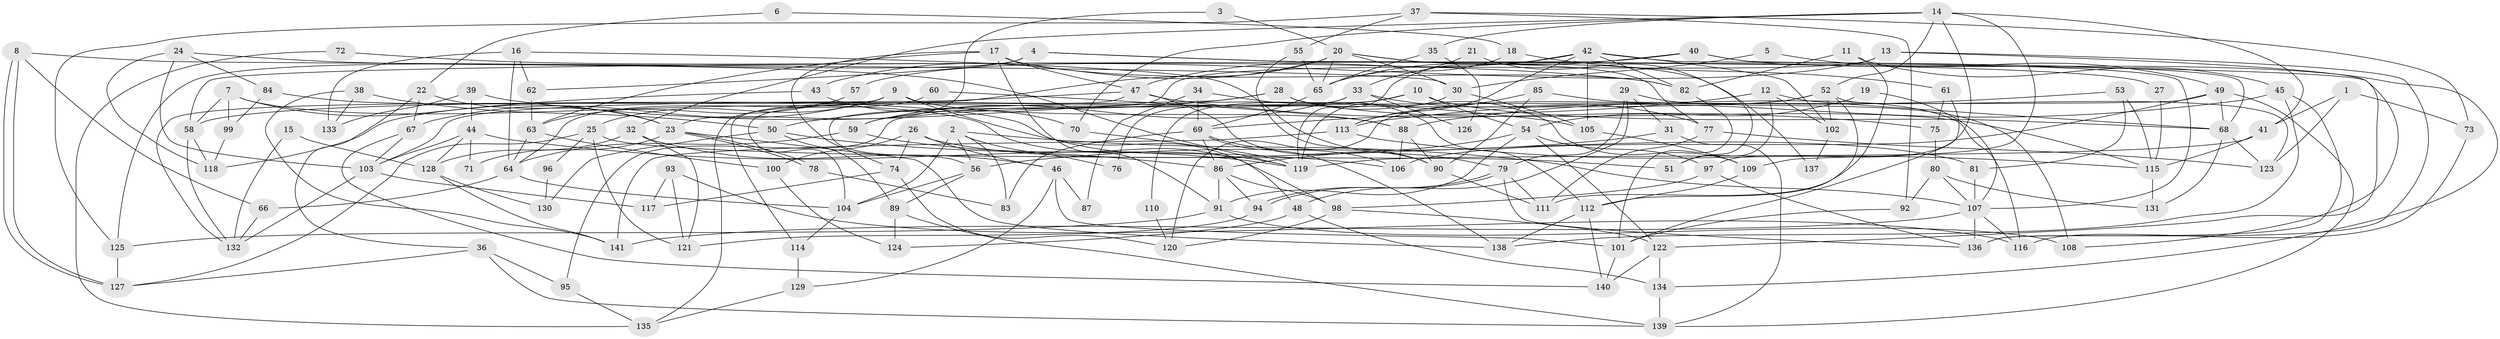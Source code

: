 // Generated by graph-tools (version 1.1) at 2025/15/03/09/25 04:15:17]
// undirected, 141 vertices, 282 edges
graph export_dot {
graph [start="1"]
  node [color=gray90,style=filled];
  1;
  2;
  3;
  4;
  5;
  6;
  7;
  8;
  9;
  10;
  11;
  12;
  13;
  14;
  15;
  16;
  17;
  18;
  19;
  20;
  21;
  22;
  23;
  24;
  25;
  26;
  27;
  28;
  29;
  30;
  31;
  32;
  33;
  34;
  35;
  36;
  37;
  38;
  39;
  40;
  41;
  42;
  43;
  44;
  45;
  46;
  47;
  48;
  49;
  50;
  51;
  52;
  53;
  54;
  55;
  56;
  57;
  58;
  59;
  60;
  61;
  62;
  63;
  64;
  65;
  66;
  67;
  68;
  69;
  70;
  71;
  72;
  73;
  74;
  75;
  76;
  77;
  78;
  79;
  80;
  81;
  82;
  83;
  84;
  85;
  86;
  87;
  88;
  89;
  90;
  91;
  92;
  93;
  94;
  95;
  96;
  97;
  98;
  99;
  100;
  101;
  102;
  103;
  104;
  105;
  106;
  107;
  108;
  109;
  110;
  111;
  112;
  113;
  114;
  115;
  116;
  117;
  118;
  119;
  120;
  121;
  122;
  123;
  124;
  125;
  126;
  127;
  128;
  129;
  130;
  131;
  132;
  133;
  134;
  135;
  136;
  137;
  138;
  139;
  140;
  141;
  1 -- 123;
  1 -- 41;
  1 -- 73;
  2 -- 107;
  2 -- 56;
  2 -- 76;
  2 -- 83;
  2 -- 104;
  3 -- 20;
  3 -- 23;
  4 -- 125;
  4 -- 108;
  4 -- 27;
  4 -- 62;
  5 -- 30;
  5 -- 49;
  6 -- 22;
  6 -- 18;
  7 -- 98;
  7 -- 58;
  7 -- 23;
  7 -- 99;
  8 -- 30;
  8 -- 127;
  8 -- 127;
  8 -- 66;
  9 -- 48;
  9 -- 88;
  9 -- 25;
  9 -- 67;
  9 -- 132;
  10 -- 68;
  10 -- 54;
  10 -- 59;
  10 -- 110;
  11 -- 45;
  11 -- 111;
  11 -- 82;
  12 -- 68;
  12 -- 102;
  12 -- 51;
  12 -- 69;
  13 -- 122;
  13 -- 104;
  13 -- 57;
  13 -- 136;
  14 -- 41;
  14 -- 52;
  14 -- 32;
  14 -- 35;
  14 -- 70;
  14 -- 97;
  14 -- 109;
  15 -- 132;
  15 -- 128;
  16 -- 79;
  16 -- 62;
  16 -- 64;
  16 -- 133;
  17 -- 47;
  17 -- 82;
  17 -- 63;
  17 -- 74;
  17 -- 91;
  18 -- 61;
  18 -- 65;
  19 -- 107;
  19 -- 54;
  20 -- 65;
  20 -- 43;
  20 -- 30;
  20 -- 77;
  20 -- 135;
  20 -- 137;
  21 -- 33;
  21 -- 51;
  22 -- 23;
  22 -- 67;
  22 -- 36;
  23 -- 78;
  23 -- 78;
  23 -- 71;
  23 -- 138;
  24 -- 119;
  24 -- 103;
  24 -- 84;
  24 -- 118;
  25 -- 127;
  25 -- 51;
  25 -- 96;
  25 -- 121;
  26 -- 74;
  26 -- 46;
  26 -- 81;
  26 -- 100;
  27 -- 115;
  28 -- 50;
  28 -- 109;
  28 -- 56;
  28 -- 115;
  29 -- 79;
  29 -- 31;
  29 -- 48;
  29 -- 108;
  30 -- 119;
  30 -- 105;
  31 -- 139;
  31 -- 56;
  32 -- 121;
  32 -- 46;
  32 -- 128;
  33 -- 77;
  33 -- 59;
  33 -- 76;
  33 -- 126;
  34 -- 69;
  34 -- 112;
  34 -- 87;
  35 -- 65;
  35 -- 126;
  36 -- 127;
  36 -- 95;
  36 -- 139;
  37 -- 55;
  37 -- 73;
  37 -- 92;
  37 -- 125;
  38 -- 50;
  38 -- 133;
  38 -- 141;
  39 -- 44;
  39 -- 105;
  39 -- 133;
  40 -- 134;
  40 -- 68;
  40 -- 58;
  40 -- 65;
  41 -- 119;
  41 -- 115;
  42 -- 113;
  42 -- 119;
  42 -- 47;
  42 -- 82;
  42 -- 102;
  42 -- 105;
  42 -- 107;
  43 -- 118;
  43 -- 70;
  44 -- 103;
  44 -- 128;
  44 -- 71;
  44 -- 106;
  45 -- 136;
  45 -- 138;
  45 -- 113;
  46 -- 101;
  46 -- 87;
  46 -- 129;
  47 -- 103;
  47 -- 75;
  47 -- 90;
  47 -- 114;
  48 -- 134;
  48 -- 124;
  49 -- 106;
  49 -- 95;
  49 -- 68;
  49 -- 139;
  50 -- 86;
  50 -- 89;
  50 -- 130;
  52 -- 112;
  52 -- 58;
  52 -- 102;
  52 -- 120;
  52 -- 123;
  53 -- 88;
  53 -- 115;
  53 -- 81;
  54 -- 97;
  54 -- 86;
  54 -- 91;
  54 -- 122;
  55 -- 90;
  55 -- 65;
  56 -- 104;
  56 -- 89;
  57 -- 63;
  58 -- 132;
  58 -- 118;
  59 -- 64;
  59 -- 119;
  60 -- 88;
  60 -- 64;
  61 -- 101;
  61 -- 75;
  62 -- 63;
  63 -- 100;
  63 -- 64;
  64 -- 66;
  64 -- 104;
  65 -- 69;
  66 -- 132;
  67 -- 140;
  67 -- 103;
  68 -- 131;
  68 -- 123;
  69 -- 86;
  69 -- 83;
  69 -- 106;
  69 -- 138;
  70 -- 119;
  72 -- 135;
  72 -- 82;
  73 -- 116;
  74 -- 120;
  74 -- 117;
  75 -- 80;
  77 -- 123;
  77 -- 111;
  78 -- 83;
  79 -- 94;
  79 -- 94;
  79 -- 136;
  79 -- 111;
  80 -- 107;
  80 -- 92;
  80 -- 131;
  81 -- 107;
  82 -- 101;
  84 -- 99;
  84 -- 119;
  85 -- 90;
  85 -- 113;
  85 -- 116;
  86 -- 94;
  86 -- 91;
  86 -- 98;
  88 -- 90;
  88 -- 106;
  89 -- 139;
  89 -- 124;
  90 -- 111;
  91 -- 108;
  91 -- 125;
  92 -- 101;
  93 -- 116;
  93 -- 117;
  93 -- 121;
  94 -- 121;
  95 -- 135;
  96 -- 130;
  97 -- 136;
  97 -- 98;
  98 -- 120;
  98 -- 122;
  99 -- 118;
  100 -- 124;
  101 -- 140;
  102 -- 137;
  103 -- 132;
  103 -- 117;
  104 -- 114;
  105 -- 109;
  107 -- 116;
  107 -- 136;
  107 -- 141;
  109 -- 112;
  110 -- 120;
  112 -- 138;
  112 -- 140;
  113 -- 141;
  113 -- 115;
  114 -- 129;
  115 -- 131;
  122 -- 134;
  122 -- 140;
  125 -- 127;
  128 -- 141;
  128 -- 130;
  129 -- 135;
  134 -- 139;
}
